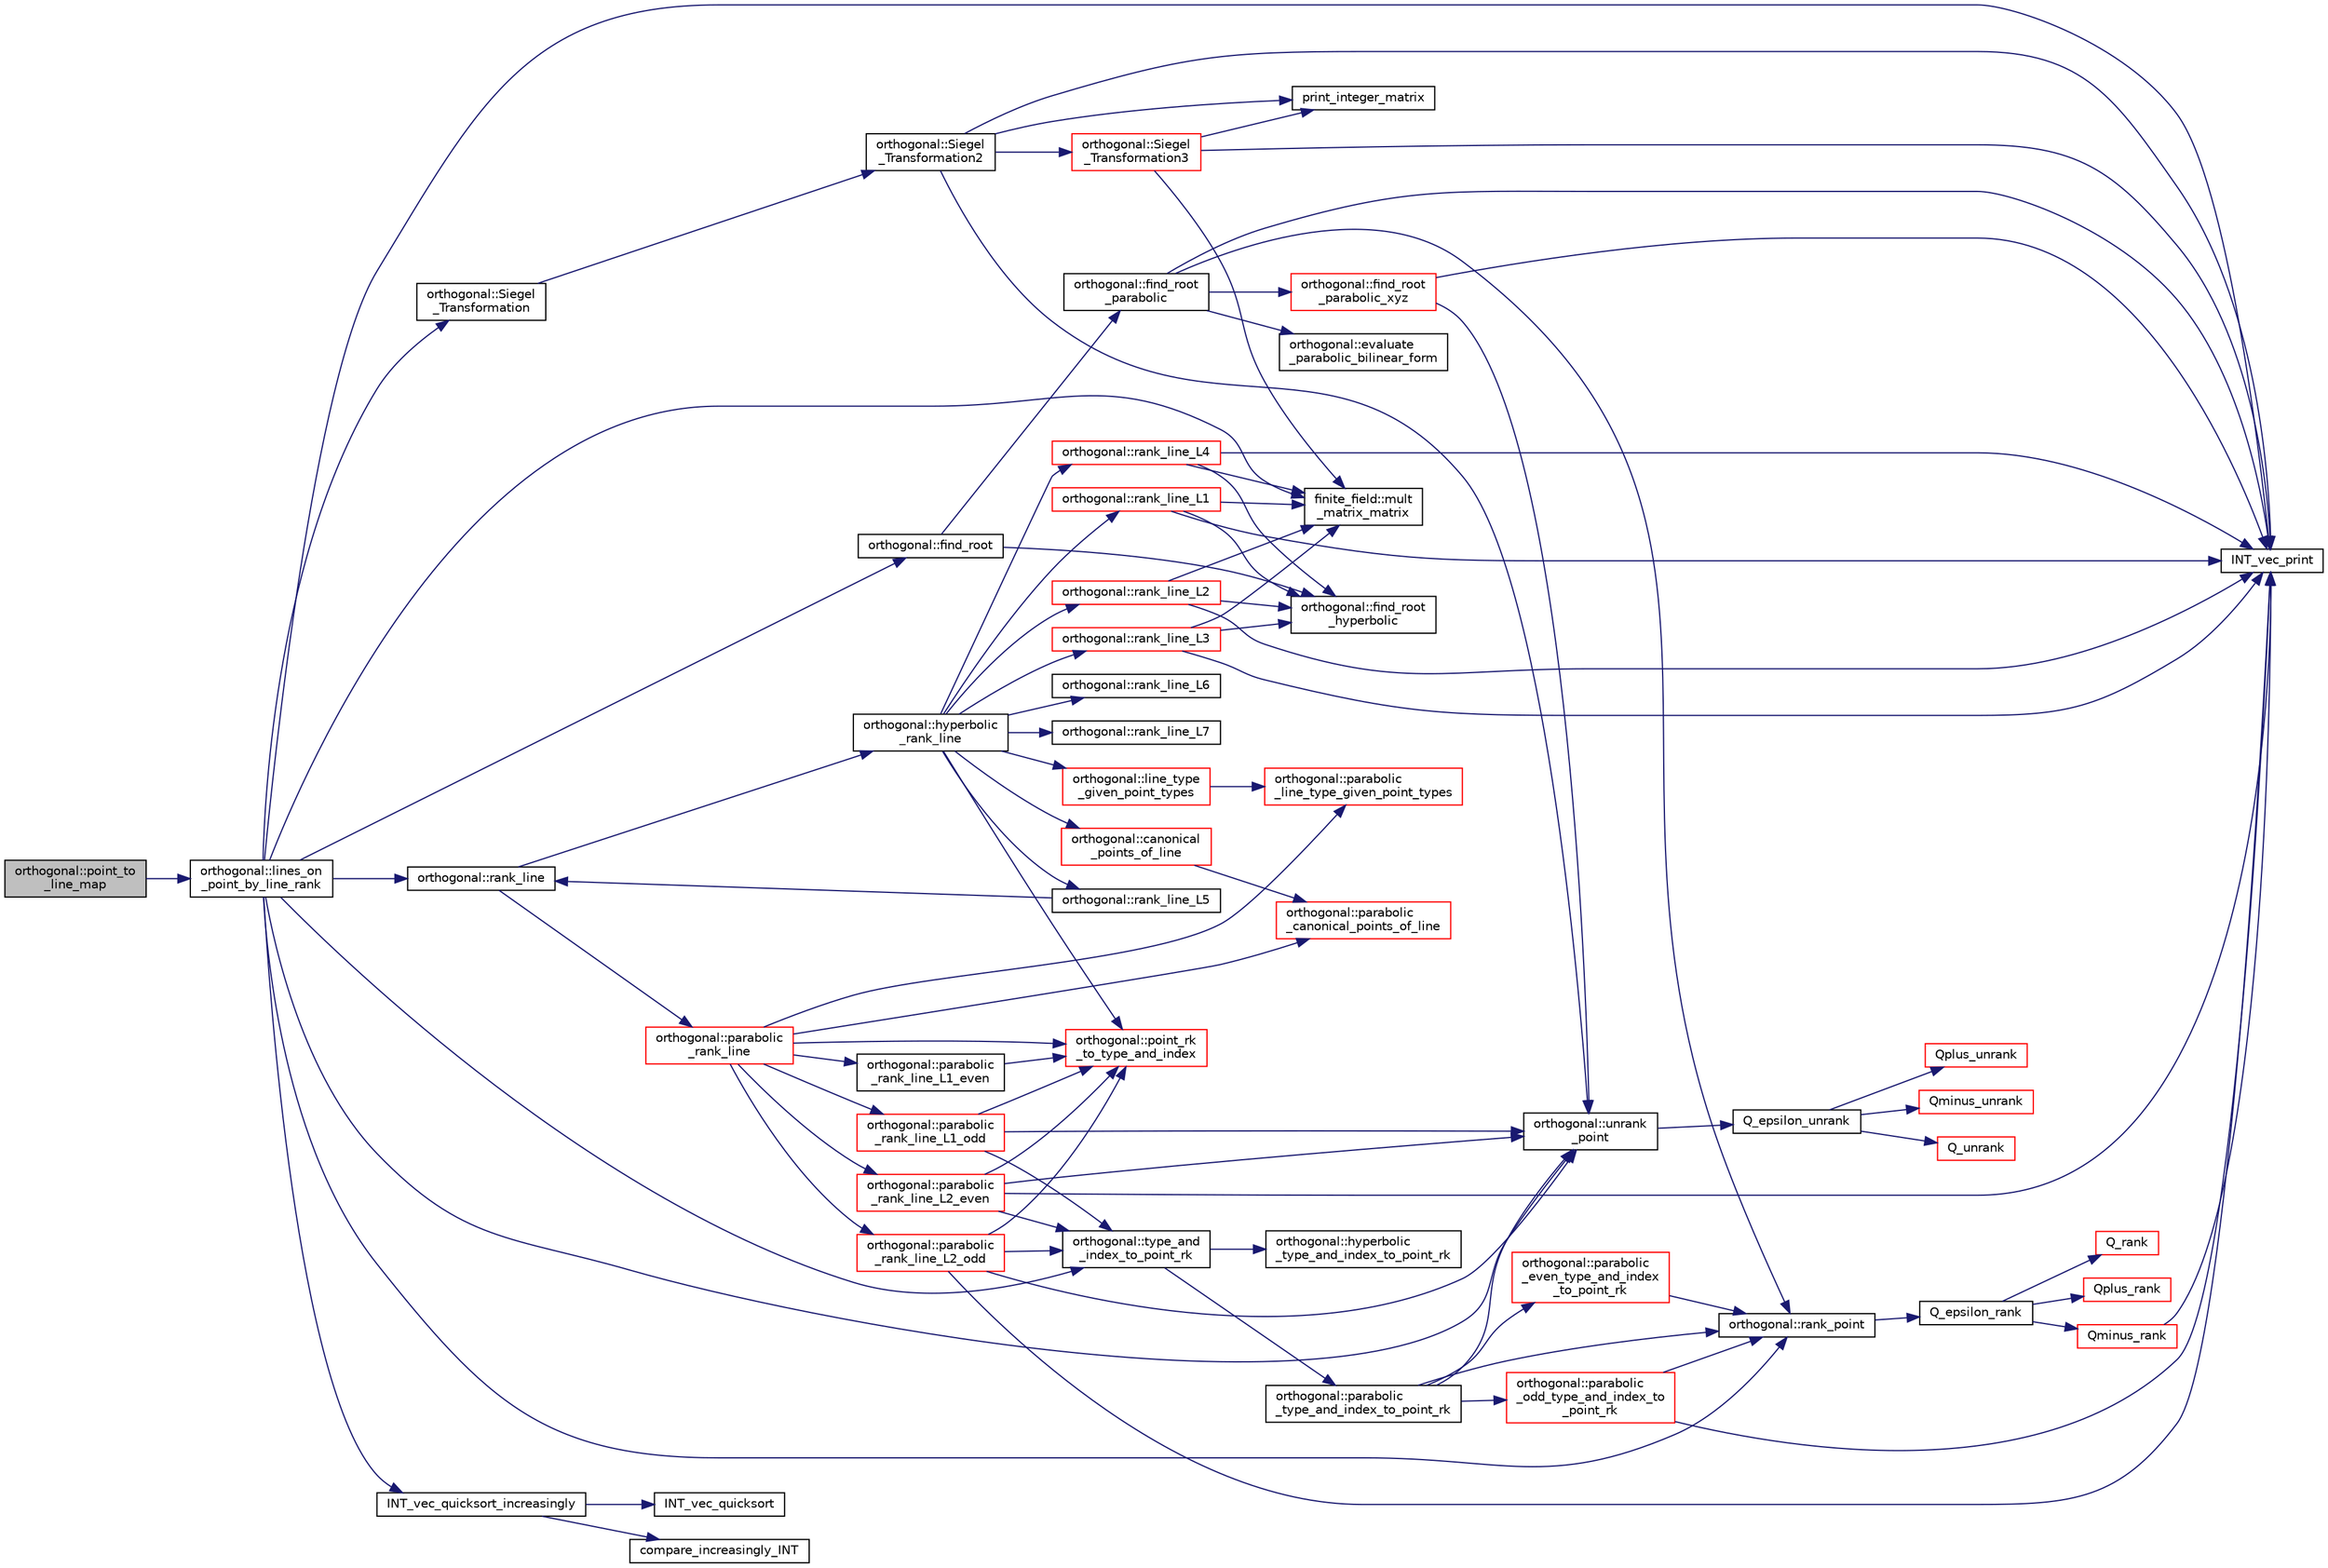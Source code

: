 digraph "orthogonal::point_to_line_map"
{
  edge [fontname="Helvetica",fontsize="10",labelfontname="Helvetica",labelfontsize="10"];
  node [fontname="Helvetica",fontsize="10",shape=record];
  rankdir="LR";
  Node36334 [label="orthogonal::point_to\l_line_map",height=0.2,width=0.4,color="black", fillcolor="grey75", style="filled", fontcolor="black"];
  Node36334 -> Node36335 [color="midnightblue",fontsize="10",style="solid",fontname="Helvetica"];
  Node36335 [label="orthogonal::lines_on\l_point_by_line_rank",height=0.2,width=0.4,color="black", fillcolor="white", style="filled",URL="$d7/daa/classorthogonal.html#adc21874b6da3cd3585c704994fb538aa"];
  Node36335 -> Node36336 [color="midnightblue",fontsize="10",style="solid",fontname="Helvetica"];
  Node36336 [label="orthogonal::type_and\l_index_to_point_rk",height=0.2,width=0.4,color="black", fillcolor="white", style="filled",URL="$d7/daa/classorthogonal.html#a319ef460cdfe3247d336c3fb482901eb"];
  Node36336 -> Node36337 [color="midnightblue",fontsize="10",style="solid",fontname="Helvetica"];
  Node36337 [label="orthogonal::hyperbolic\l_type_and_index_to_point_rk",height=0.2,width=0.4,color="black", fillcolor="white", style="filled",URL="$d7/daa/classorthogonal.html#af31cd843ff2e6eb4fe1ba9c49e62d1b8"];
  Node36336 -> Node36338 [color="midnightblue",fontsize="10",style="solid",fontname="Helvetica"];
  Node36338 [label="orthogonal::parabolic\l_type_and_index_to_point_rk",height=0.2,width=0.4,color="black", fillcolor="white", style="filled",URL="$d7/daa/classorthogonal.html#a67c316cf01b382762e6ac372f522d106"];
  Node36338 -> Node36339 [color="midnightblue",fontsize="10",style="solid",fontname="Helvetica"];
  Node36339 [label="orthogonal::unrank\l_point",height=0.2,width=0.4,color="black", fillcolor="white", style="filled",URL="$d7/daa/classorthogonal.html#ab655117100f7c66c19817b84ac5ac0a0"];
  Node36339 -> Node36340 [color="midnightblue",fontsize="10",style="solid",fontname="Helvetica"];
  Node36340 [label="Q_epsilon_unrank",height=0.2,width=0.4,color="black", fillcolor="white", style="filled",URL="$d4/d67/geometry_8h.html#af162c4d30d4a6528299e37551c353e7b"];
  Node36340 -> Node36341 [color="midnightblue",fontsize="10",style="solid",fontname="Helvetica"];
  Node36341 [label="Q_unrank",height=0.2,width=0.4,color="red", fillcolor="white", style="filled",URL="$db/da0/lib_2foundations_2geometry_2orthogonal__points_8_c.html#a6d02923d5b54ef796934e753e6f5b65b"];
  Node36340 -> Node36359 [color="midnightblue",fontsize="10",style="solid",fontname="Helvetica"];
  Node36359 [label="Qplus_unrank",height=0.2,width=0.4,color="red", fillcolor="white", style="filled",URL="$db/da0/lib_2foundations_2geometry_2orthogonal__points_8_c.html#ad50512edd586919700e033744b4a03c8"];
  Node36340 -> Node36360 [color="midnightblue",fontsize="10",style="solid",fontname="Helvetica"];
  Node36360 [label="Qminus_unrank",height=0.2,width=0.4,color="red", fillcolor="white", style="filled",URL="$db/da0/lib_2foundations_2geometry_2orthogonal__points_8_c.html#ac2dd18f435ab479095b836a483c12c7d"];
  Node36338 -> Node36361 [color="midnightblue",fontsize="10",style="solid",fontname="Helvetica"];
  Node36361 [label="orthogonal::rank_point",height=0.2,width=0.4,color="black", fillcolor="white", style="filled",URL="$d7/daa/classorthogonal.html#adb4f1528590a804b3c011a68c9ebf655"];
  Node36361 -> Node36362 [color="midnightblue",fontsize="10",style="solid",fontname="Helvetica"];
  Node36362 [label="Q_epsilon_rank",height=0.2,width=0.4,color="black", fillcolor="white", style="filled",URL="$d4/d67/geometry_8h.html#a0949e1151174e2988aa697cb31942e97"];
  Node36362 -> Node36363 [color="midnightblue",fontsize="10",style="solid",fontname="Helvetica"];
  Node36363 [label="Q_rank",height=0.2,width=0.4,color="red", fillcolor="white", style="filled",URL="$db/da0/lib_2foundations_2geometry_2orthogonal__points_8_c.html#ad2671f4db3224df1e22494b9d946375e"];
  Node36362 -> Node36379 [color="midnightblue",fontsize="10",style="solid",fontname="Helvetica"];
  Node36379 [label="Qplus_rank",height=0.2,width=0.4,color="red", fillcolor="white", style="filled",URL="$db/da0/lib_2foundations_2geometry_2orthogonal__points_8_c.html#aaa1be357d007a845ce2866169d63afb7"];
  Node36362 -> Node36380 [color="midnightblue",fontsize="10",style="solid",fontname="Helvetica"];
  Node36380 [label="Qminus_rank",height=0.2,width=0.4,color="red", fillcolor="white", style="filled",URL="$db/da0/lib_2foundations_2geometry_2orthogonal__points_8_c.html#aec3e3dad3c2c12fa081edab0af2cb91a"];
  Node36380 -> Node36369 [color="midnightblue",fontsize="10",style="solid",fontname="Helvetica"];
  Node36369 [label="INT_vec_print",height=0.2,width=0.4,color="black", fillcolor="white", style="filled",URL="$df/dbf/sajeeb_8_c.html#a79a5901af0b47dd0d694109543c027fe"];
  Node36338 -> Node36382 [color="midnightblue",fontsize="10",style="solid",fontname="Helvetica"];
  Node36382 [label="orthogonal::parabolic\l_even_type_and_index\l_to_point_rk",height=0.2,width=0.4,color="red", fillcolor="white", style="filled",URL="$d7/daa/classorthogonal.html#af43894039e8c5a8039f52b93dfa3ff77"];
  Node36382 -> Node36361 [color="midnightblue",fontsize="10",style="solid",fontname="Helvetica"];
  Node36338 -> Node36395 [color="midnightblue",fontsize="10",style="solid",fontname="Helvetica"];
  Node36395 [label="orthogonal::parabolic\l_odd_type_and_index_to\l_point_rk",height=0.2,width=0.4,color="red", fillcolor="white", style="filled",URL="$d7/daa/classorthogonal.html#aac70113614b52601e38b3ce8cbffbc9a"];
  Node36395 -> Node36369 [color="midnightblue",fontsize="10",style="solid",fontname="Helvetica"];
  Node36395 -> Node36361 [color="midnightblue",fontsize="10",style="solid",fontname="Helvetica"];
  Node36335 -> Node36339 [color="midnightblue",fontsize="10",style="solid",fontname="Helvetica"];
  Node36335 -> Node36399 [color="midnightblue",fontsize="10",style="solid",fontname="Helvetica"];
  Node36399 [label="orthogonal::find_root",height=0.2,width=0.4,color="black", fillcolor="white", style="filled",URL="$d7/daa/classorthogonal.html#a7cad6e763a1f49ab5e372a26f5cdf247"];
  Node36399 -> Node36400 [color="midnightblue",fontsize="10",style="solid",fontname="Helvetica"];
  Node36400 [label="orthogonal::find_root\l_hyperbolic",height=0.2,width=0.4,color="black", fillcolor="white", style="filled",URL="$d7/daa/classorthogonal.html#a4cb66d7aec283cd032a99cb9b2b9992d"];
  Node36399 -> Node36401 [color="midnightblue",fontsize="10",style="solid",fontname="Helvetica"];
  Node36401 [label="orthogonal::find_root\l_parabolic",height=0.2,width=0.4,color="black", fillcolor="white", style="filled",URL="$d7/daa/classorthogonal.html#a2e4453bb31692707f8a9e8b660b2e136"];
  Node36401 -> Node36402 [color="midnightblue",fontsize="10",style="solid",fontname="Helvetica"];
  Node36402 [label="orthogonal::find_root\l_parabolic_xyz",height=0.2,width=0.4,color="red", fillcolor="white", style="filled",URL="$d7/daa/classorthogonal.html#a17dba83065c664a7d174c4693e87493b"];
  Node36402 -> Node36339 [color="midnightblue",fontsize="10",style="solid",fontname="Helvetica"];
  Node36402 -> Node36369 [color="midnightblue",fontsize="10",style="solid",fontname="Helvetica"];
  Node36401 -> Node36369 [color="midnightblue",fontsize="10",style="solid",fontname="Helvetica"];
  Node36401 -> Node36403 [color="midnightblue",fontsize="10",style="solid",fontname="Helvetica"];
  Node36403 [label="orthogonal::evaluate\l_parabolic_bilinear_form",height=0.2,width=0.4,color="black", fillcolor="white", style="filled",URL="$d7/daa/classorthogonal.html#a8ee79da4c853cd384a0028cbebbbe0ee"];
  Node36401 -> Node36361 [color="midnightblue",fontsize="10",style="solid",fontname="Helvetica"];
  Node36335 -> Node36404 [color="midnightblue",fontsize="10",style="solid",fontname="Helvetica"];
  Node36404 [label="orthogonal::Siegel\l_Transformation",height=0.2,width=0.4,color="black", fillcolor="white", style="filled",URL="$d7/daa/classorthogonal.html#a27258e68c99323ac8de66fedbe565a3d"];
  Node36404 -> Node36405 [color="midnightblue",fontsize="10",style="solid",fontname="Helvetica"];
  Node36405 [label="orthogonal::Siegel\l_Transformation2",height=0.2,width=0.4,color="black", fillcolor="white", style="filled",URL="$d7/daa/classorthogonal.html#aaf1945ebd71495f1b362e5091d4b30ec"];
  Node36405 -> Node36339 [color="midnightblue",fontsize="10",style="solid",fontname="Helvetica"];
  Node36405 -> Node36369 [color="midnightblue",fontsize="10",style="solid",fontname="Helvetica"];
  Node36405 -> Node36406 [color="midnightblue",fontsize="10",style="solid",fontname="Helvetica"];
  Node36406 [label="orthogonal::Siegel\l_Transformation3",height=0.2,width=0.4,color="red", fillcolor="white", style="filled",URL="$d7/daa/classorthogonal.html#ac9129abf3f825e8c7d5591d1ba116ac7"];
  Node36406 -> Node36369 [color="midnightblue",fontsize="10",style="solid",fontname="Helvetica"];
  Node36406 -> Node36411 [color="midnightblue",fontsize="10",style="solid",fontname="Helvetica"];
  Node36411 [label="print_integer_matrix",height=0.2,width=0.4,color="black", fillcolor="white", style="filled",URL="$d5/db4/io__and__os_8h.html#ab4d187a9b89a64102b971201b789b653"];
  Node36406 -> Node36413 [color="midnightblue",fontsize="10",style="solid",fontname="Helvetica"];
  Node36413 [label="finite_field::mult\l_matrix_matrix",height=0.2,width=0.4,color="black", fillcolor="white", style="filled",URL="$df/d5a/classfinite__field.html#a5e28706b815838d0ec34de1fa74bc3c4"];
  Node36405 -> Node36411 [color="midnightblue",fontsize="10",style="solid",fontname="Helvetica"];
  Node36335 -> Node36413 [color="midnightblue",fontsize="10",style="solid",fontname="Helvetica"];
  Node36335 -> Node36361 [color="midnightblue",fontsize="10",style="solid",fontname="Helvetica"];
  Node36335 -> Node36427 [color="midnightblue",fontsize="10",style="solid",fontname="Helvetica"];
  Node36427 [label="orthogonal::rank_line",height=0.2,width=0.4,color="black", fillcolor="white", style="filled",URL="$d7/daa/classorthogonal.html#a5e1b5a3eb76840f425e71f25dabcd470"];
  Node36427 -> Node36428 [color="midnightblue",fontsize="10",style="solid",fontname="Helvetica"];
  Node36428 [label="orthogonal::hyperbolic\l_rank_line",height=0.2,width=0.4,color="black", fillcolor="white", style="filled",URL="$d7/daa/classorthogonal.html#a2810f9a6851f445b03fdbfe2a888e9f5"];
  Node36428 -> Node36429 [color="midnightblue",fontsize="10",style="solid",fontname="Helvetica"];
  Node36429 [label="orthogonal::point_rk\l_to_type_and_index",height=0.2,width=0.4,color="red", fillcolor="white", style="filled",URL="$d7/daa/classorthogonal.html#a5419c9c6b60c81e6e66f3606e7ad1815"];
  Node36428 -> Node36442 [color="midnightblue",fontsize="10",style="solid",fontname="Helvetica"];
  Node36442 [label="orthogonal::line_type\l_given_point_types",height=0.2,width=0.4,color="red", fillcolor="white", style="filled",URL="$d7/daa/classorthogonal.html#abffd6b3e0d545fbe7799a2e2c1038aba"];
  Node36442 -> Node36450 [color="midnightblue",fontsize="10",style="solid",fontname="Helvetica"];
  Node36450 [label="orthogonal::parabolic\l_line_type_given_point_types",height=0.2,width=0.4,color="red", fillcolor="white", style="filled",URL="$d7/daa/classorthogonal.html#af1894e9b4951ea3b58fafaec8e1314d4"];
  Node36428 -> Node36459 [color="midnightblue",fontsize="10",style="solid",fontname="Helvetica"];
  Node36459 [label="orthogonal::canonical\l_points_of_line",height=0.2,width=0.4,color="red", fillcolor="white", style="filled",URL="$d7/daa/classorthogonal.html#a561d7c5426dcdb221a961ab2f0d89ae4"];
  Node36459 -> Node36468 [color="midnightblue",fontsize="10",style="solid",fontname="Helvetica"];
  Node36468 [label="orthogonal::parabolic\l_canonical_points_of_line",height=0.2,width=0.4,color="red", fillcolor="white", style="filled",URL="$d7/daa/classorthogonal.html#a7f1b4034dcfc0c22f06242b179466594"];
  Node36428 -> Node36474 [color="midnightblue",fontsize="10",style="solid",fontname="Helvetica"];
  Node36474 [label="orthogonal::rank_line_L1",height=0.2,width=0.4,color="red", fillcolor="white", style="filled",URL="$d7/daa/classorthogonal.html#a2d89d504dee5256f035591c1cb64e129"];
  Node36474 -> Node36369 [color="midnightblue",fontsize="10",style="solid",fontname="Helvetica"];
  Node36474 -> Node36400 [color="midnightblue",fontsize="10",style="solid",fontname="Helvetica"];
  Node36474 -> Node36413 [color="midnightblue",fontsize="10",style="solid",fontname="Helvetica"];
  Node36428 -> Node36476 [color="midnightblue",fontsize="10",style="solid",fontname="Helvetica"];
  Node36476 [label="orthogonal::rank_line_L2",height=0.2,width=0.4,color="red", fillcolor="white", style="filled",URL="$d7/daa/classorthogonal.html#abd9adb280933c973c9288e2764f72256"];
  Node36476 -> Node36369 [color="midnightblue",fontsize="10",style="solid",fontname="Helvetica"];
  Node36476 -> Node36400 [color="midnightblue",fontsize="10",style="solid",fontname="Helvetica"];
  Node36476 -> Node36413 [color="midnightblue",fontsize="10",style="solid",fontname="Helvetica"];
  Node36428 -> Node36477 [color="midnightblue",fontsize="10",style="solid",fontname="Helvetica"];
  Node36477 [label="orthogonal::rank_line_L3",height=0.2,width=0.4,color="red", fillcolor="white", style="filled",URL="$d7/daa/classorthogonal.html#a45ebd133d98a13f8c10e1ff0310874a9"];
  Node36477 -> Node36369 [color="midnightblue",fontsize="10",style="solid",fontname="Helvetica"];
  Node36477 -> Node36400 [color="midnightblue",fontsize="10",style="solid",fontname="Helvetica"];
  Node36477 -> Node36413 [color="midnightblue",fontsize="10",style="solid",fontname="Helvetica"];
  Node36428 -> Node36478 [color="midnightblue",fontsize="10",style="solid",fontname="Helvetica"];
  Node36478 [label="orthogonal::rank_line_L4",height=0.2,width=0.4,color="red", fillcolor="white", style="filled",URL="$d7/daa/classorthogonal.html#a80dc34bc12588a8b6e70cf00cd9558a6"];
  Node36478 -> Node36369 [color="midnightblue",fontsize="10",style="solid",fontname="Helvetica"];
  Node36478 -> Node36400 [color="midnightblue",fontsize="10",style="solid",fontname="Helvetica"];
  Node36478 -> Node36413 [color="midnightblue",fontsize="10",style="solid",fontname="Helvetica"];
  Node36428 -> Node36479 [color="midnightblue",fontsize="10",style="solid",fontname="Helvetica"];
  Node36479 [label="orthogonal::rank_line_L5",height=0.2,width=0.4,color="black", fillcolor="white", style="filled",URL="$d7/daa/classorthogonal.html#a80bcc065004ef76b70cef437fff6f54c"];
  Node36479 -> Node36427 [color="midnightblue",fontsize="10",style="solid",fontname="Helvetica"];
  Node36428 -> Node36480 [color="midnightblue",fontsize="10",style="solid",fontname="Helvetica"];
  Node36480 [label="orthogonal::rank_line_L6",height=0.2,width=0.4,color="black", fillcolor="white", style="filled",URL="$d7/daa/classorthogonal.html#aa32bfc8e78ece724ecbc703e94288a14"];
  Node36428 -> Node36481 [color="midnightblue",fontsize="10",style="solid",fontname="Helvetica"];
  Node36481 [label="orthogonal::rank_line_L7",height=0.2,width=0.4,color="black", fillcolor="white", style="filled",URL="$d7/daa/classorthogonal.html#aea60e6f3746fe39f8d321bc51f67fa3e"];
  Node36427 -> Node36482 [color="midnightblue",fontsize="10",style="solid",fontname="Helvetica"];
  Node36482 [label="orthogonal::parabolic\l_rank_line",height=0.2,width=0.4,color="red", fillcolor="white", style="filled",URL="$d7/daa/classorthogonal.html#a7df334ceca90bc5b90c56354dbaf45c9"];
  Node36482 -> Node36429 [color="midnightblue",fontsize="10",style="solid",fontname="Helvetica"];
  Node36482 -> Node36450 [color="midnightblue",fontsize="10",style="solid",fontname="Helvetica"];
  Node36482 -> Node36468 [color="midnightblue",fontsize="10",style="solid",fontname="Helvetica"];
  Node36482 -> Node36483 [color="midnightblue",fontsize="10",style="solid",fontname="Helvetica"];
  Node36483 [label="orthogonal::parabolic\l_rank_line_L1_even",height=0.2,width=0.4,color="black", fillcolor="white", style="filled",URL="$d7/daa/classorthogonal.html#a7f055ba3f318499430444e583ed03ee3"];
  Node36483 -> Node36429 [color="midnightblue",fontsize="10",style="solid",fontname="Helvetica"];
  Node36482 -> Node36484 [color="midnightblue",fontsize="10",style="solid",fontname="Helvetica"];
  Node36484 [label="orthogonal::parabolic\l_rank_line_L1_odd",height=0.2,width=0.4,color="red", fillcolor="white", style="filled",URL="$d7/daa/classorthogonal.html#aab93abadf848b0a5d72b367f155cd7e4"];
  Node36484 -> Node36336 [color="midnightblue",fontsize="10",style="solid",fontname="Helvetica"];
  Node36484 -> Node36429 [color="midnightblue",fontsize="10",style="solid",fontname="Helvetica"];
  Node36484 -> Node36339 [color="midnightblue",fontsize="10",style="solid",fontname="Helvetica"];
  Node36482 -> Node36490 [color="midnightblue",fontsize="10",style="solid",fontname="Helvetica"];
  Node36490 [label="orthogonal::parabolic\l_rank_line_L2_even",height=0.2,width=0.4,color="red", fillcolor="white", style="filled",URL="$d7/daa/classorthogonal.html#ad884e741520104066da699b1133deeb0"];
  Node36490 -> Node36336 [color="midnightblue",fontsize="10",style="solid",fontname="Helvetica"];
  Node36490 -> Node36429 [color="midnightblue",fontsize="10",style="solid",fontname="Helvetica"];
  Node36490 -> Node36339 [color="midnightblue",fontsize="10",style="solid",fontname="Helvetica"];
  Node36490 -> Node36369 [color="midnightblue",fontsize="10",style="solid",fontname="Helvetica"];
  Node36482 -> Node36492 [color="midnightblue",fontsize="10",style="solid",fontname="Helvetica"];
  Node36492 [label="orthogonal::parabolic\l_rank_line_L2_odd",height=0.2,width=0.4,color="red", fillcolor="white", style="filled",URL="$d7/daa/classorthogonal.html#a87ddd814e99966b82e69a1041307074f"];
  Node36492 -> Node36336 [color="midnightblue",fontsize="10",style="solid",fontname="Helvetica"];
  Node36492 -> Node36429 [color="midnightblue",fontsize="10",style="solid",fontname="Helvetica"];
  Node36492 -> Node36339 [color="midnightblue",fontsize="10",style="solid",fontname="Helvetica"];
  Node36492 -> Node36369 [color="midnightblue",fontsize="10",style="solid",fontname="Helvetica"];
  Node36335 -> Node36504 [color="midnightblue",fontsize="10",style="solid",fontname="Helvetica"];
  Node36504 [label="INT_vec_quicksort_increasingly",height=0.2,width=0.4,color="black", fillcolor="white", style="filled",URL="$d5/de2/foundations_2data__structures_2data__structures_8h.html#a31ccee746bc644f58816c67bc3a0e237"];
  Node36504 -> Node36505 [color="midnightblue",fontsize="10",style="solid",fontname="Helvetica"];
  Node36505 [label="INT_vec_quicksort",height=0.2,width=0.4,color="black", fillcolor="white", style="filled",URL="$d4/dd7/sorting_8_c.html#a06b413b423531ad098e9536031cc91ef"];
  Node36504 -> Node36506 [color="midnightblue",fontsize="10",style="solid",fontname="Helvetica"];
  Node36506 [label="compare_increasingly_INT",height=0.2,width=0.4,color="black", fillcolor="white", style="filled",URL="$d4/dd7/sorting_8_c.html#aa182150f114c64f81fcefcbc6d292790"];
  Node36335 -> Node36369 [color="midnightblue",fontsize="10",style="solid",fontname="Helvetica"];
}
